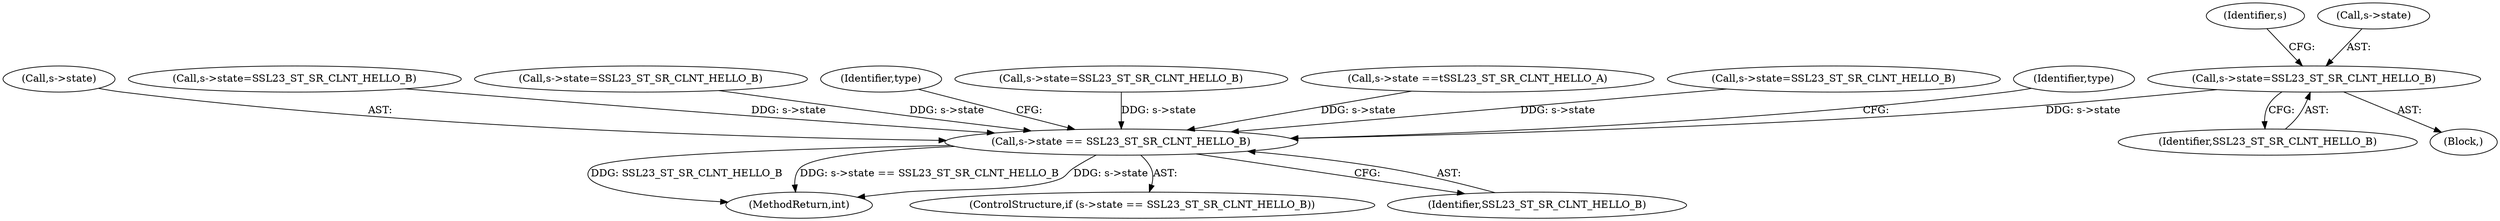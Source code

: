 digraph "0_openssl_26a59d9b46574e457870197dffa802871b4c8fc7_0@pointer" {
"1000378" [label="(Call,s->state=SSL23_ST_SR_CLNT_HELLO_B)"];
"1000706" [label="(Call,s->state == SSL23_ST_SR_CLNT_HELLO_B)"];
"1000707" [label="(Call,s->state)"];
"1000689" [label="(Identifier,s)"];
"1000378" [label="(Call,s->state=SSL23_ST_SR_CLNT_HELLO_B)"];
"1001274" [label="(MethodReturn,int)"];
"1000359" [label="(Call,s->state=SSL23_ST_SR_CLNT_HELLO_B)"];
"1000705" [label="(ControlStructure,if (s->state == SSL23_ST_SR_CLNT_HELLO_B))"];
"1000382" [label="(Identifier,SSL23_ST_SR_CLNT_HELLO_B)"];
"1000409" [label="(Call,s->state=SSL23_ST_SR_CLNT_HELLO_B)"];
"1000713" [label="(Identifier,type)"];
"1000340" [label="(Call,s->state=SSL23_ST_SR_CLNT_HELLO_B)"];
"1000379" [label="(Call,s->state)"];
"1000175" [label="(Call,s->state ==\tSSL23_ST_SR_CLNT_HELLO_A)"];
"1000372" [label="(Block,)"];
"1000710" [label="(Identifier,SSL23_ST_SR_CLNT_HELLO_B)"];
"1000315" [label="(Call,s->state=SSL23_ST_SR_CLNT_HELLO_B)"];
"1000706" [label="(Call,s->state == SSL23_ST_SR_CLNT_HELLO_B)"];
"1001049" [label="(Identifier,type)"];
"1000378" -> "1000372"  [label="AST: "];
"1000378" -> "1000382"  [label="CFG: "];
"1000379" -> "1000378"  [label="AST: "];
"1000382" -> "1000378"  [label="AST: "];
"1000689" -> "1000378"  [label="CFG: "];
"1000378" -> "1000706"  [label="DDG: s->state"];
"1000706" -> "1000705"  [label="AST: "];
"1000706" -> "1000710"  [label="CFG: "];
"1000707" -> "1000706"  [label="AST: "];
"1000710" -> "1000706"  [label="AST: "];
"1000713" -> "1000706"  [label="CFG: "];
"1001049" -> "1000706"  [label="CFG: "];
"1000706" -> "1001274"  [label="DDG: SSL23_ST_SR_CLNT_HELLO_B"];
"1000706" -> "1001274"  [label="DDG: s->state == SSL23_ST_SR_CLNT_HELLO_B"];
"1000706" -> "1001274"  [label="DDG: s->state"];
"1000315" -> "1000706"  [label="DDG: s->state"];
"1000175" -> "1000706"  [label="DDG: s->state"];
"1000409" -> "1000706"  [label="DDG: s->state"];
"1000359" -> "1000706"  [label="DDG: s->state"];
"1000340" -> "1000706"  [label="DDG: s->state"];
}
